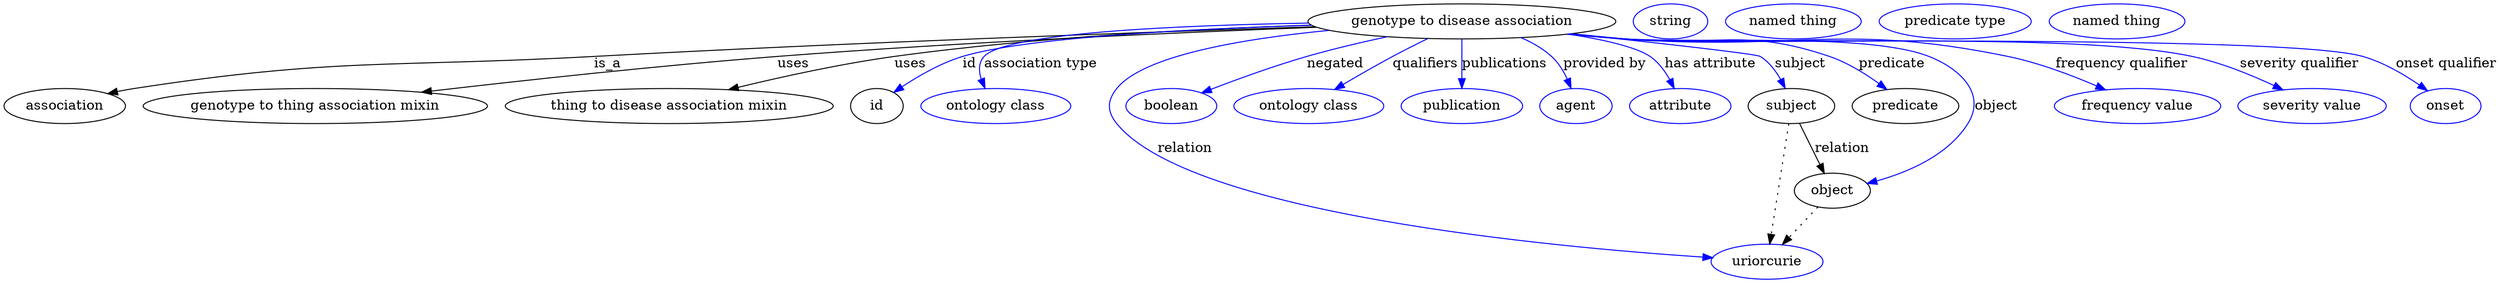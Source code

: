 digraph {
	graph [bb="0,0,2091,283"];
	node [label="\N"];
	"genotype to disease association"	 [height=0.5,
		label="genotype to disease association",
		pos="1229,265",
		width=3.3761];
	association	 [height=0.5,
		pos="50.046,178",
		width=1.3902];
	"genotype to disease association" -> association	 [label=is_a,
		lp="500.05,221.5",
		pos="e,86.569,190.44 1111.1,260.64 964.95,254.93 708.49,243.86 489.05,229 319.91,217.55 275.48,228.24 109.05,196 104.91,195.2 100.64,\
194.22 96.395,193.13"];
	"genotype to thing association mixin"	 [height=0.5,
		pos="256.05,178",
		width=3.8274];
	"genotype to disease association" -> "genotype to thing association mixin"	 [label=uses,
		lp="654.05,221.5",
		pos="e,345.92,191.69 1111.6,260.22 993,254.83 804.52,244.7 642.05,229 544.65,219.59 433.99,204.52 356.2,193.19"];
	"thing to disease association mixin"	 [height=0.5,
		pos="542.05,178",
		width=3.6288];
	"genotype to disease association" -> "thing to disease association mixin"	 [label=uses,
		lp="753.05,221.5",
		pos="e,595.55,194.47 1109,262.07 1009.8,258.23 865.54,249.38 741.05,229 695.17,221.49 644.41,208.4 605.65,197.37"];
	id	 [height=0.5,
		pos="718.05,178",
		width=0.75];
	"genotype to disease association" -> id	 [color=blue,
		label=id,
		lp="805.55,221.5",
		pos="e,735.36,192.21 1110.2,261.25 1003.5,256.76 855.56,247.4 800.05,229 779.69,222.25 759.21,209.52 743.81,198.46",
		style=solid];
	"association type"	 [color=blue,
		height=0.5,
		label="ontology class",
		pos="825.05,178",
		width=1.7151];
	"genotype to disease association" -> "association type"	 [color=blue,
		label="association type",
		lp="864.05,221.5",
		pos="e,817.08,196.21 1108.6,262.51 994.98,258.87 839.35,250.08 820.05,229 814.41,222.84 813.57,214.35 814.78,206.05",
		style=solid];
	relation	 [color=blue,
		height=0.5,
		label=uriorcurie,
		pos="1485,18",
		width=1.2638];
	"genotype to disease association" -> relation	 [color=blue,
		label=relation,
		lp="997.05,134.5",
		pos="e,1440.8,22.54 1128.2,254.87 1052.5,244.92 957.9,226.67 934.05,196 924.22,183.37 924.24,172.65 934.05,160 995.26,81.014 1303.8,38.185 \
1430.6,23.695",
		style=solid];
	negated	 [color=blue,
		height=0.5,
		label=boolean,
		pos="981.05,178",
		width=1.0652];
	"genotype to disease association" -> negated	 [color=blue,
		label=negated,
		lp="1127.5,221.5",
		pos="e,1009,190.38 1170.5,249.18 1149.9,243.29 1126.8,236.26 1106,229 1076.2,218.56 1043,204.94 1018.4,194.4",
		style=solid];
	qualifiers	 [color=blue,
		height=0.5,
		label="ontology class",
		pos="1099,178",
		width=1.7151];
	"genotype to disease association" -> qualifiers	 [color=blue,
		label=qualifiers,
		lp="1199,221.5",
		pos="e,1122.9,194.73 1201.3,247.41 1192.3,241.61 1182.2,235.08 1173,229 1159.3,219.87 1144.3,209.59 1131.4,200.66",
		style=solid];
	publications	 [color=blue,
		height=0.5,
		label=publication,
		pos="1229,178",
		width=1.3902];
	"genotype to disease association" -> publications	 [color=blue,
		label=publications,
		lp="1262.5,221.5",
		pos="e,1229,196 1229,246.97 1229,235.19 1229,219.56 1229,206.16",
		style=solid];
	"provided by"	 [color=blue,
		height=0.5,
		label=agent,
		pos="1327,178",
		width=0.83048];
	"genotype to disease association" -> "provided by"	 [color=blue,
		label="provided by",
		lp="1345,221.5",
		pos="e,1320.8,195.78 1272.8,248.14 1282.5,243.01 1292.3,236.65 1300,229 1306.9,222.27 1312.4,213.42 1316.6,204.99",
		style=solid];
	"has attribute"	 [color=blue,
		height=0.5,
		label=attribute,
		pos="1415,178",
		width=1.1193];
	"genotype to disease association" -> "has attribute"	 [color=blue,
		label="has attribute",
		lp="1429.5,221.5",
		pos="e,1407.6,196.16 1310.4,251.49 1340.3,245.36 1369.9,237.57 1382,229 1390.6,222.96 1397.5,213.91 1402.7,205.11",
		style=solid];
	subject	 [height=0.5,
		pos="1509,178",
		width=0.99297];
	"genotype to disease association" -> subject	 [color=blue,
		label=subject,
		lp="1504.5,221.5",
		pos="e,1499.3,195.54 1316.6,252.49 1383.1,242.88 1463.6,230.93 1467,229 1477.6,223.02 1486.6,213.29 1493.5,203.92",
		style=solid];
	predicate	 [height=0.5,
		pos="1606,178",
		width=1.1916];
	"genotype to disease association" -> predicate	 [color=blue,
		label=predicate,
		lp="1583,221.5",
		pos="e,1586.9,194.25 1316.8,252.47 1330.9,250.56 1345.4,248.68 1359,247 1434,237.82 1456.9,254.37 1528,229 1546.2,222.52 1564.4,211.01 \
1578.6,200.56",
		style=solid];
	object	 [height=0.5,
		pos="1545,91",
		width=0.9027];
	"genotype to disease association" -> object	 [color=blue,
		label=object,
		lp="1681,178",
		pos="e,1573.7,99.483 1315.3,252.24 1329.9,250.31 1344.9,248.48 1359,247 1415.1,241.13 1559,248.15 1612,229 1635.7,220.45 1646.6,218.38 \
1658,196 1665.4,181.77 1665.9,173.95 1658,160 1642.2,131.74 1609.5,113.68 1583.4,103.15",
		style=solid];
	"frequency qualifier"	 [color=blue,
		height=0.5,
		label="frequency value",
		pos="1805,178",
		width=1.8776];
	"genotype to disease association" -> "frequency qualifier"	 [color=blue,
		label="frequency qualifier",
		lp="1791,221.5",
		pos="e,1778.3,194.55 1314.2,252.15 1329.1,250.21 1344.5,248.39 1359,247 1434.4,239.8 1625.7,247.77 1699,229 1723.8,222.67 1749.6,210.38 \
1769.5,199.45",
		style=solid];
	"severity qualifier"	 [color=blue,
		height=0.5,
		label="severity value",
		pos="1950,178",
		width=1.661];
	"genotype to disease association" -> "severity qualifier"	 [color=blue,
		label="severity qualifier",
		lp="1932.5,221.5",
		pos="e,1924.6,194.44 1313.5,252.05 1328.6,250.09 1344.3,248.29 1359,247 1467.2,237.55 1741.9,255.67 1847,229 1871.3,222.86 1896.4,210.53 \
1915.8,199.53",
		style=solid];
	"onset qualifier"	 [color=blue,
		height=0.5,
		label=onset,
		pos="2061,178",
		width=0.81243];
	"genotype to disease association" -> "onset qualifier"	 [color=blue,
		label="onset qualifier",
		lp="2051.5,221.5",
		pos="e,2044.2,193.01 1313.2,251.99 1328.4,250.02 1344.2,248.24 1359,247 1428.2,241.23 1916.9,249.76 1983,229 2002.5,222.89 2021.8,210.4 \
2036.3,199.32",
		style=solid];
	association_id	 [color=blue,
		height=0.5,
		label=string,
		pos="1399,265",
		width=0.84854];
	subject -> relation	 [pos="e,1487.8,36.223 1506.3,159.96 1502.2,132.35 1494.3,79.375 1489.3,46.525",
		style=dotted];
	subject -> object	 [label=relation,
		lp="1551,134.5",
		pos="e,1537.7,108.71 1516.5,159.97 1521.5,147.88 1528.2,131.73 1533.8,118.09"];
	"genotype to disease association_subject"	 [color=blue,
		height=0.5,
		label="named thing",
		pos="1503,265",
		width=1.5346];
	"genotype to disease association_predicate"	 [color=blue,
		height=0.5,
		label="predicate type",
		pos="1637,265",
		width=1.679];
	object -> relation	 [pos="e,1499.2,35.261 1531.4,74.435 1523.8,65.207 1514.2,53.528 1505.8,43.191",
		style=dotted];
	"genotype to disease association_object"	 [color=blue,
		height=0.5,
		label="named thing",
		pos="1771,265",
		width=1.5346];
}
